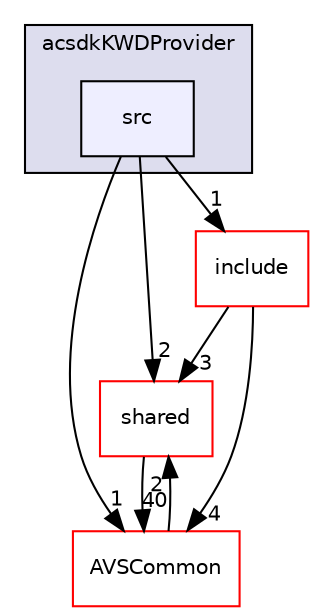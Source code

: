 digraph "/workplace/avs-device-sdk/applications/acsdkSensoryAdapter/acsdkKWDProvider/src" {
  compound=true
  node [ fontsize="10", fontname="Helvetica"];
  edge [ labelfontsize="10", labelfontname="Helvetica"];
  subgraph clusterdir_444cbabbc5fb1ce51bdd527dafc29af1 {
    graph [ bgcolor="#ddddee", pencolor="black", label="acsdkKWDProvider" fontname="Helvetica", fontsize="10", URL="dir_444cbabbc5fb1ce51bdd527dafc29af1.html"]
  dir_abff8bea80de88b294d153aea1649358 [shape=box, label="src", style="filled", fillcolor="#eeeeff", pencolor="black", URL="dir_abff8bea80de88b294d153aea1649358.html"];
  }
  dir_9982052f7ce695d12571567315b2fafa [shape=box label="shared" fillcolor="white" style="filled" color="red" URL="dir_9982052f7ce695d12571567315b2fafa.html"];
  dir_13e65effb2bde530b17b3d5eefcd0266 [shape=box label="AVSCommon" fillcolor="white" style="filled" color="red" URL="dir_13e65effb2bde530b17b3d5eefcd0266.html"];
  dir_996c513b5c65f869edd97e6685508e04 [shape=box label="include" fillcolor="white" style="filled" color="red" URL="dir_996c513b5c65f869edd97e6685508e04.html"];
  dir_9982052f7ce695d12571567315b2fafa->dir_13e65effb2bde530b17b3d5eefcd0266 [headlabel="40", labeldistance=1.5 headhref="dir_000116_000017.html"];
  dir_13e65effb2bde530b17b3d5eefcd0266->dir_9982052f7ce695d12571567315b2fafa [headlabel="2", labeldistance=1.5 headhref="dir_000017_000116.html"];
  dir_abff8bea80de88b294d153aea1649358->dir_9982052f7ce695d12571567315b2fafa [headlabel="2", labeldistance=1.5 headhref="dir_000121_000116.html"];
  dir_abff8bea80de88b294d153aea1649358->dir_13e65effb2bde530b17b3d5eefcd0266 [headlabel="1", labeldistance=1.5 headhref="dir_000121_000017.html"];
  dir_abff8bea80de88b294d153aea1649358->dir_996c513b5c65f869edd97e6685508e04 [headlabel="1", labeldistance=1.5 headhref="dir_000121_000122.html"];
  dir_996c513b5c65f869edd97e6685508e04->dir_9982052f7ce695d12571567315b2fafa [headlabel="3", labeldistance=1.5 headhref="dir_000122_000116.html"];
  dir_996c513b5c65f869edd97e6685508e04->dir_13e65effb2bde530b17b3d5eefcd0266 [headlabel="4", labeldistance=1.5 headhref="dir_000122_000017.html"];
}
